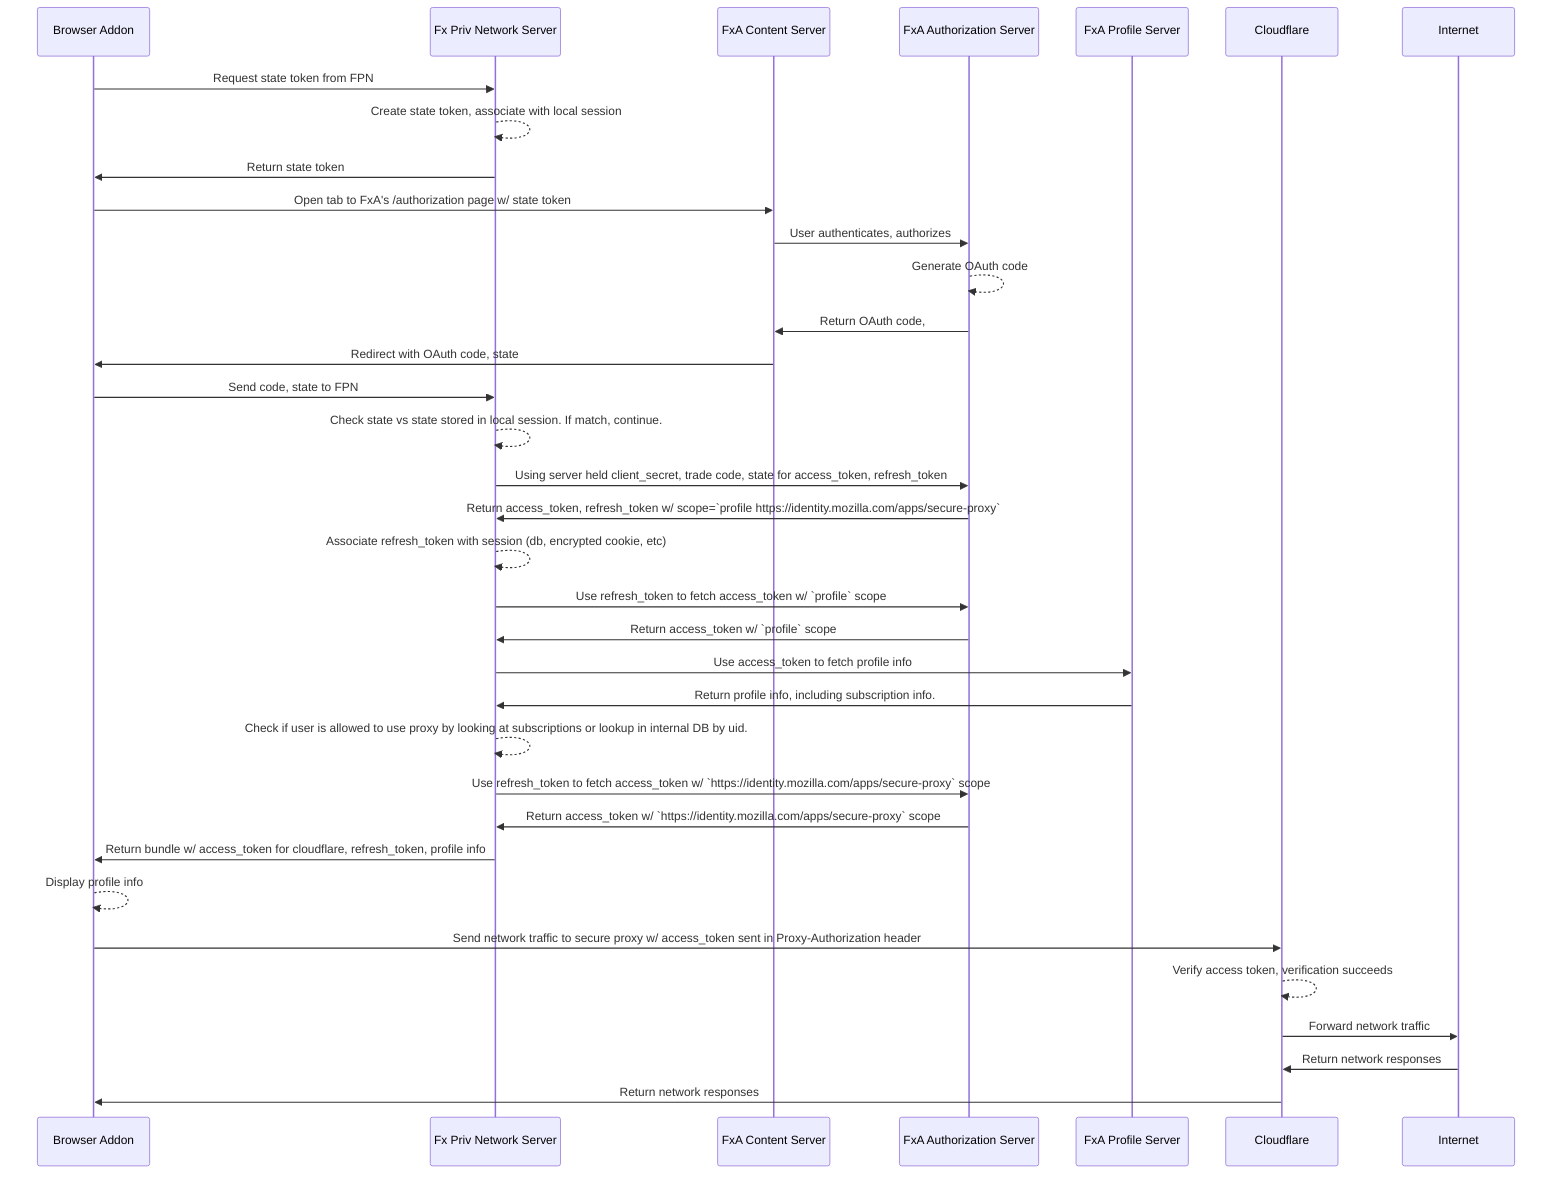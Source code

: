 sequenceDiagram
participant UA as Browser Addon
participant FPN as Fx Priv Network Server
participant FxA as FxA Content Server
participant FxAA as FxA Authorization Server
participant FxAP as FxA Profile Server
participant CF as Cloudflare
participant IN as Internet

UA->>FPN: Request state token from FPN
FPN-->>FPN: Create state token, associate with local session
FPN->>UA: Return state token
UA->>FxA: Open tab to FxA's /authorization page w/ state token
FxA->>FxAA: User authenticates, authorizes
FxAA-->>FxAA: Generate OAuth code
FxAA->>FxA: Return OAuth code,
FxA->>UA: Redirect with OAuth code, state
UA->>FPN: Send code, state to FPN
FPN-->>FPN: Check state vs state stored in local session. If match, continue.
FPN->>FxAA: Using server held client_secret, trade code, state for access_token, refresh_token
FxAA->>FPN: Return access_token, refresh_token w/ scope=`profile https://identity.mozilla.com/apps/secure-proxy`
FPN-->>FPN: Associate refresh_token with session (db, encrypted cookie, etc)
FPN->>FxAA: Use refresh_token to fetch access_token w/ `profile` scope
FxAA->>FPN: Return access_token w/ `profile` scope
FPN->>FxAP: Use access_token to fetch profile info
FxAP->>FPN: Return profile info, including subscription info.
FPN-->>FPN: Check if user is allowed to use proxy by looking at subscriptions or lookup in internal DB by uid.
FPN->>FxAA: Use refresh_token to fetch access_token w/ `https://identity.mozilla.com/apps/secure-proxy` scope
FxAA->>FPN: Return access_token w/ `https://identity.mozilla.com/apps/secure-proxy` scope
FPN->>UA: Return bundle w/ access_token for cloudflare, refresh_token, profile info
UA-->>UA: Display profile info
UA->>CF: Send network traffic to secure proxy w/ access_token sent in Proxy-Authorization header
CF-->>CF: Verify access token, verification succeeds
CF->>IN: Forward network traffic
IN->>CF: Return network responses
CF->>UA: Return network responses